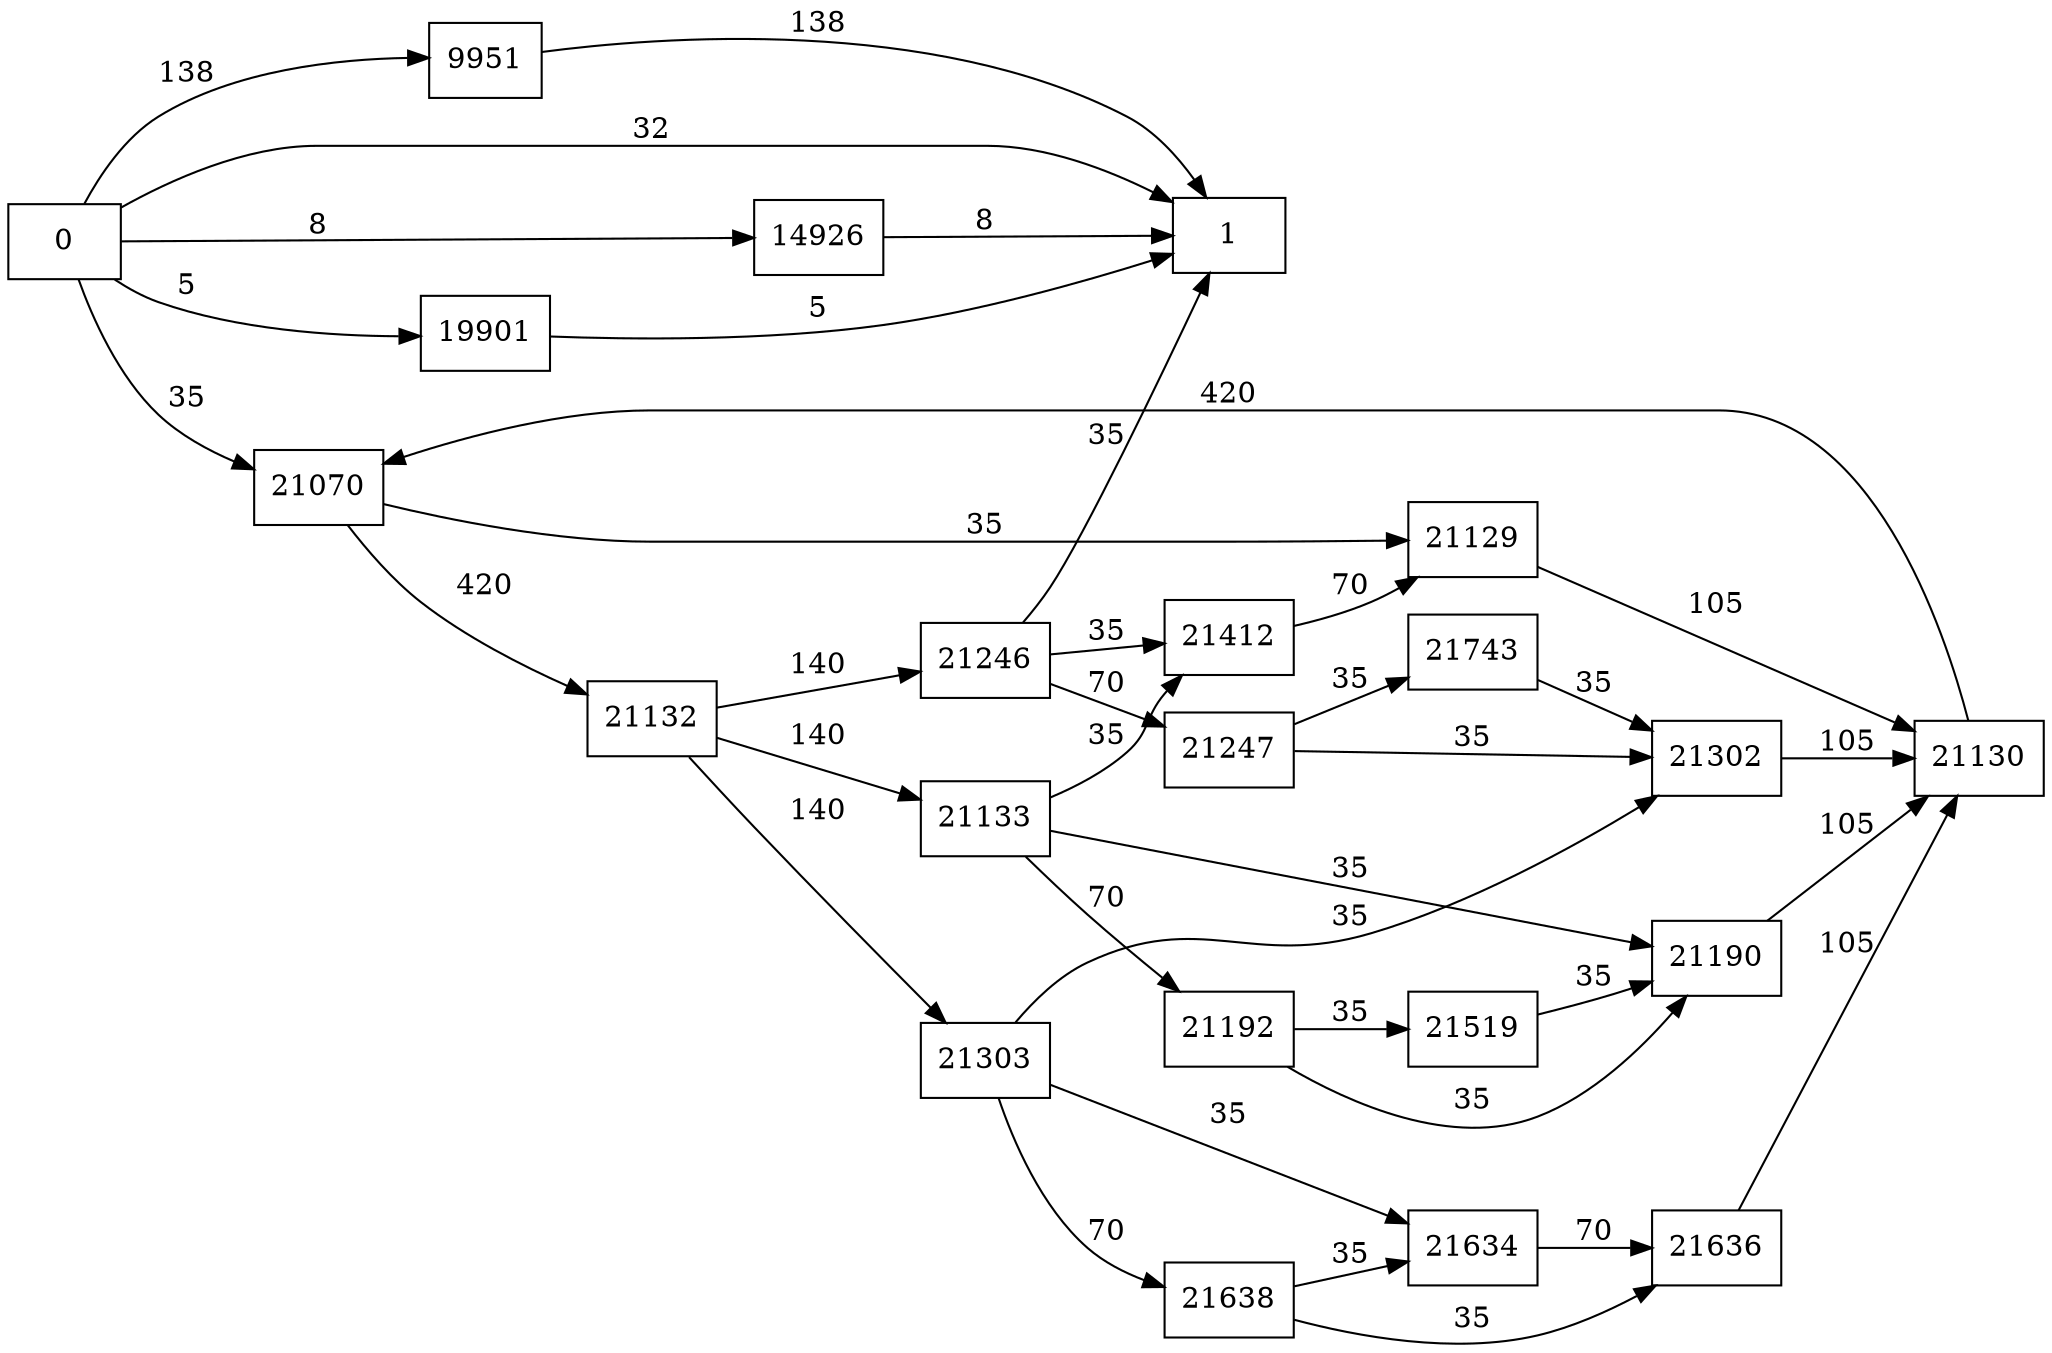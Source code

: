 digraph {
	graph [rankdir=LR]
	node [shape=rectangle]
	9951 -> 1 [label=138]
	14926 -> 1 [label=8]
	19901 -> 1 [label=5]
	21070 -> 21129 [label=35]
	21070 -> 21132 [label=420]
	21129 -> 21130 [label=105]
	21130 -> 21070 [label=420]
	21132 -> 21133 [label=140]
	21132 -> 21246 [label=140]
	21132 -> 21303 [label=140]
	21133 -> 21190 [label=35]
	21133 -> 21192 [label=70]
	21133 -> 21412 [label=35]
	21190 -> 21130 [label=105]
	21192 -> 21190 [label=35]
	21192 -> 21519 [label=35]
	21246 -> 21247 [label=70]
	21246 -> 21412 [label=35]
	21246 -> 1 [label=35]
	21247 -> 21302 [label=35]
	21247 -> 21743 [label=35]
	21302 -> 21130 [label=105]
	21303 -> 21302 [label=35]
	21303 -> 21634 [label=35]
	21303 -> 21638 [label=70]
	21412 -> 21129 [label=70]
	21519 -> 21190 [label=35]
	21634 -> 21636 [label=70]
	21636 -> 21130 [label=105]
	21638 -> 21634 [label=35]
	21638 -> 21636 [label=35]
	21743 -> 21302 [label=35]
	0 -> 1 [label=32]
	0 -> 9951 [label=138]
	0 -> 14926 [label=8]
	0 -> 19901 [label=5]
	0 -> 21070 [label=35]
}
